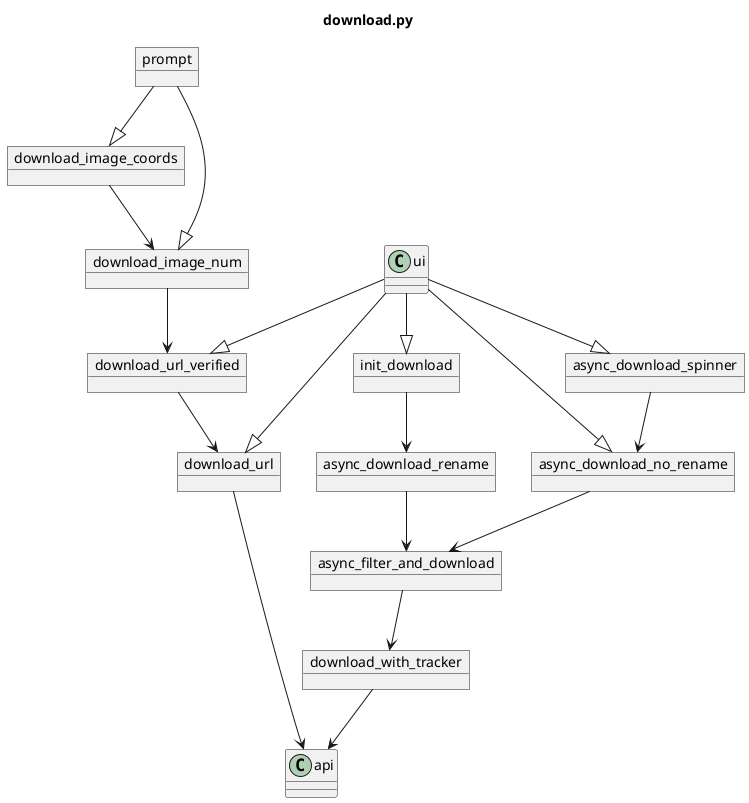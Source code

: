 @startuml
title download.py

object init_download
object async_download_rename
object async_download_no_rename
object async_download_spinner
object async_filter_and_download
object download_with_tracker
object download_url
object download_url_verified
object download_image_coords
object download_image_num

ui -down-|> init_download
init_download -down-> async_download_rename
async_download_rename -down-> async_filter_and_download
async_download_no_rename -down-> async_filter_and_download
async_filter_and_download -down-> download_with_tracker
download_with_tracker -down-> api

ui -down-|> async_download_spinner
async_download_spinner -down-> async_download_no_rename
ui -down-|> async_download_no_rename

download_url --> api
download_url_verified --> download_url
download_image_coords --> download_image_num
download_image_num --> download_url_verified

ui -down-|> download_url
ui -down-|> download_url_verified

object prompt
prompt --|> download_image_coords
prompt --|> download_image_num

@enduml
